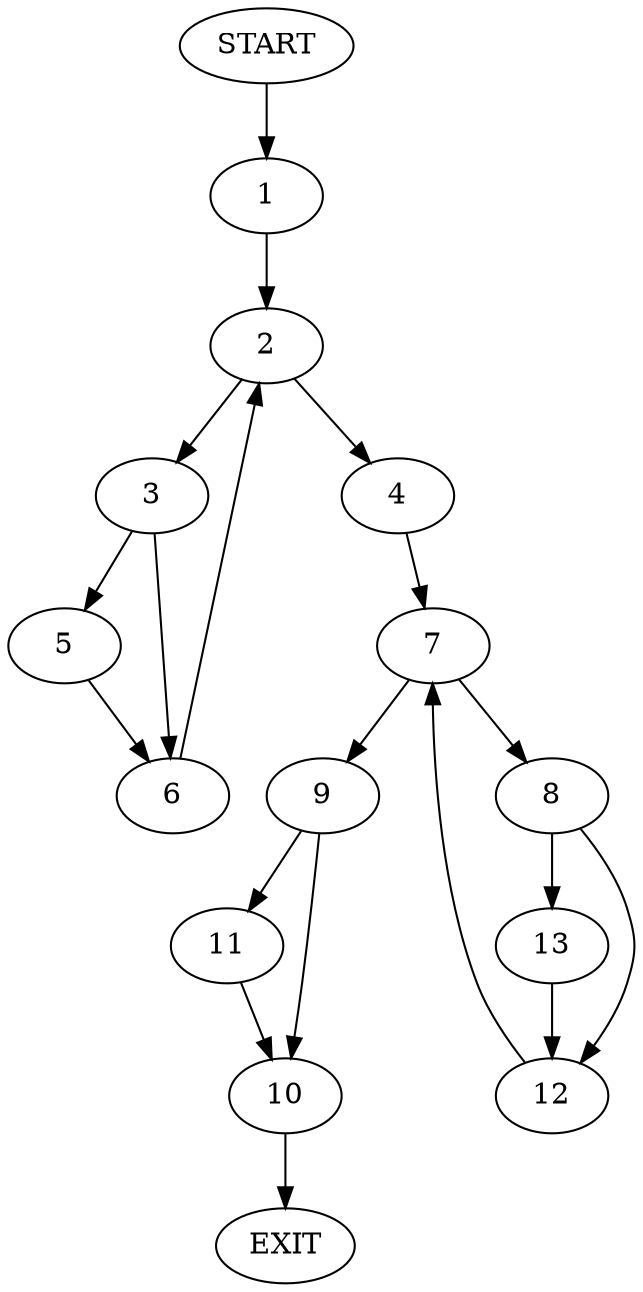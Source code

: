 digraph {
0 [label="START"]
14 [label="EXIT"]
0 -> 1
1 -> 2
2 -> 3
2 -> 4
3 -> 5
3 -> 6
4 -> 7
6 -> 2
5 -> 6
7 -> 8
7 -> 9
9 -> 10
9 -> 11
8 -> 12
8 -> 13
13 -> 12
12 -> 7
10 -> 14
11 -> 10
}
